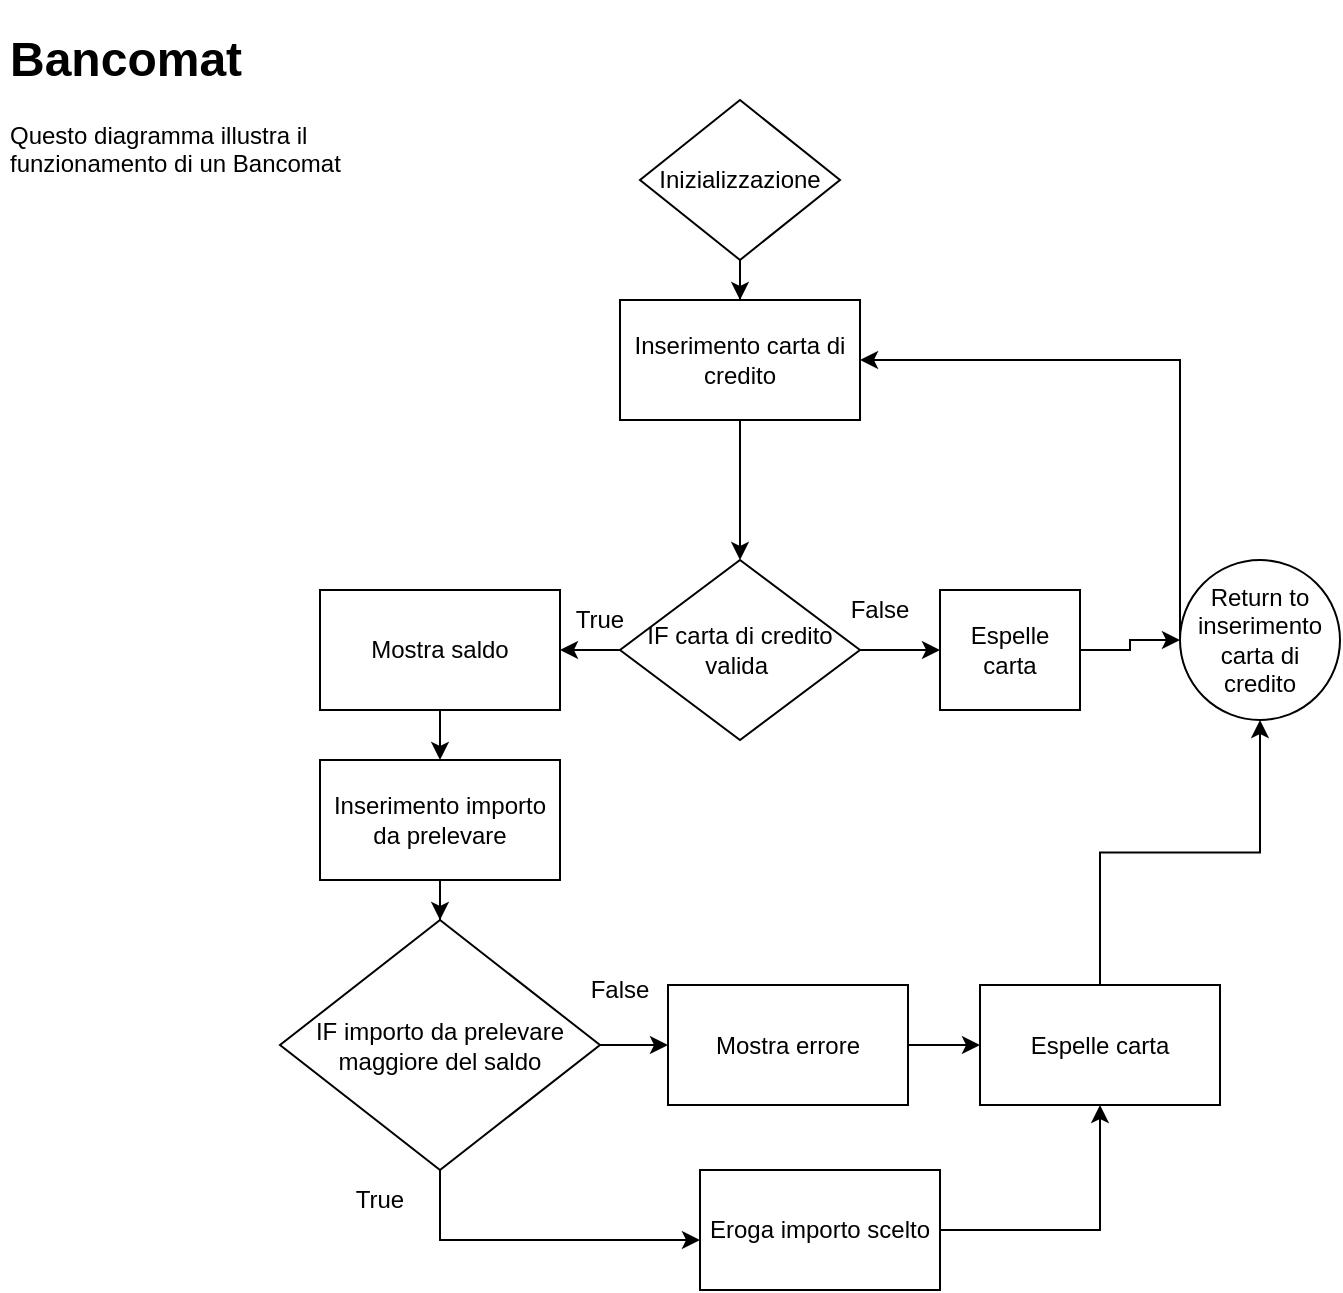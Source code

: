 <mxfile version="20.8.20" type="github">
  <diagram name="Bancomat" id="OkK-L5cvAEGoLuvfL7dE">
    <mxGraphModel dx="1393" dy="758" grid="1" gridSize="10" guides="1" tooltips="1" connect="1" arrows="1" fold="1" page="1" pageScale="1" pageWidth="827" pageHeight="1169" math="0" shadow="0">
      <root>
        <object label="" id="0">
          <mxCell />
        </object>
        <mxCell id="1" parent="0" />
        <mxCell id="rJ7GQQzaCErdZeEU_AVq-4" value="" style="edgeStyle=orthogonalEdgeStyle;rounded=0;orthogonalLoop=1;jettySize=auto;html=1;" parent="1" source="rJ7GQQzaCErdZeEU_AVq-2" target="rJ7GQQzaCErdZeEU_AVq-3" edge="1">
          <mxGeometry relative="1" as="geometry" />
        </mxCell>
        <mxCell id="rJ7GQQzaCErdZeEU_AVq-2" value="Inizializzazione" style="rhombus;whiteSpace=wrap;html=1;" parent="1" vertex="1">
          <mxGeometry x="340" y="70" width="100" height="80" as="geometry" />
        </mxCell>
        <mxCell id="rJ7GQQzaCErdZeEU_AVq-7" value="" style="edgeStyle=orthogonalEdgeStyle;rounded=0;orthogonalLoop=1;jettySize=auto;html=1;" parent="1" source="rJ7GQQzaCErdZeEU_AVq-3" target="rJ7GQQzaCErdZeEU_AVq-6" edge="1">
          <mxGeometry relative="1" as="geometry" />
        </mxCell>
        <mxCell id="rJ7GQQzaCErdZeEU_AVq-3" value="Inserimento carta di credito" style="whiteSpace=wrap;html=1;" parent="1" vertex="1">
          <mxGeometry x="330" y="170" width="120" height="60" as="geometry" />
        </mxCell>
        <mxCell id="rJ7GQQzaCErdZeEU_AVq-5" value="&lt;h1&gt;Bancomat&lt;/h1&gt;&lt;p&gt;Questo diagramma illustra il funzionamento di un Bancomat&lt;/p&gt;" style="text;html=1;strokeColor=none;fillColor=none;spacing=5;spacingTop=-20;whiteSpace=wrap;overflow=hidden;rounded=0;" parent="1" vertex="1">
          <mxGeometry x="20" y="30" width="190" height="120" as="geometry" />
        </mxCell>
        <mxCell id="rJ7GQQzaCErdZeEU_AVq-11" value="" style="edgeStyle=orthogonalEdgeStyle;rounded=0;orthogonalLoop=1;jettySize=auto;html=1;" parent="1" source="rJ7GQQzaCErdZeEU_AVq-6" target="rJ7GQQzaCErdZeEU_AVq-10" edge="1">
          <mxGeometry relative="1" as="geometry" />
        </mxCell>
        <mxCell id="rJ7GQQzaCErdZeEU_AVq-33" style="edgeStyle=orthogonalEdgeStyle;rounded=0;orthogonalLoop=1;jettySize=auto;html=1;exitX=1;exitY=0.5;exitDx=0;exitDy=0;entryX=0;entryY=0.5;entryDx=0;entryDy=0;" parent="1" source="rJ7GQQzaCErdZeEU_AVq-6" target="rJ7GQQzaCErdZeEU_AVq-32" edge="1">
          <mxGeometry relative="1" as="geometry" />
        </mxCell>
        <mxCell id="rJ7GQQzaCErdZeEU_AVq-6" value="IF carta di credito valida&amp;nbsp;" style="rhombus;whiteSpace=wrap;html=1;" parent="1" vertex="1">
          <mxGeometry x="330" y="300" width="120" height="90" as="geometry" />
        </mxCell>
        <mxCell id="rJ7GQQzaCErdZeEU_AVq-17" value="" style="edgeStyle=orthogonalEdgeStyle;rounded=0;orthogonalLoop=1;jettySize=auto;html=1;" parent="1" source="rJ7GQQzaCErdZeEU_AVq-10" target="rJ7GQQzaCErdZeEU_AVq-16" edge="1">
          <mxGeometry relative="1" as="geometry" />
        </mxCell>
        <mxCell id="rJ7GQQzaCErdZeEU_AVq-10" value="Mostra saldo" style="whiteSpace=wrap;html=1;" parent="1" vertex="1">
          <mxGeometry x="180" y="315" width="120" height="60" as="geometry" />
        </mxCell>
        <mxCell id="rJ7GQQzaCErdZeEU_AVq-14" style="edgeStyle=orthogonalEdgeStyle;rounded=0;orthogonalLoop=1;jettySize=auto;html=1;entryX=1;entryY=0.5;entryDx=0;entryDy=0;" parent="1" source="rJ7GQQzaCErdZeEU_AVq-12" target="rJ7GQQzaCErdZeEU_AVq-3" edge="1">
          <mxGeometry relative="1" as="geometry">
            <mxPoint x="590" y="200" as="targetPoint" />
            <Array as="points">
              <mxPoint x="610" y="200" />
            </Array>
          </mxGeometry>
        </mxCell>
        <mxCell id="rJ7GQQzaCErdZeEU_AVq-12" value="Return to inserimento carta di credito" style="ellipse;whiteSpace=wrap;html=1;" parent="1" vertex="1">
          <mxGeometry x="610" y="300" width="80" height="80" as="geometry" />
        </mxCell>
        <mxCell id="rJ7GQQzaCErdZeEU_AVq-20" value="" style="edgeStyle=orthogonalEdgeStyle;rounded=0;orthogonalLoop=1;jettySize=auto;html=1;" parent="1" source="rJ7GQQzaCErdZeEU_AVq-16" target="rJ7GQQzaCErdZeEU_AVq-19" edge="1">
          <mxGeometry relative="1" as="geometry" />
        </mxCell>
        <mxCell id="rJ7GQQzaCErdZeEU_AVq-16" value="Inserimento importo da prelevare" style="whiteSpace=wrap;html=1;" parent="1" vertex="1">
          <mxGeometry x="180" y="400" width="120" height="60" as="geometry" />
        </mxCell>
        <mxCell id="rJ7GQQzaCErdZeEU_AVq-22" value="" style="edgeStyle=orthogonalEdgeStyle;rounded=0;orthogonalLoop=1;jettySize=auto;html=1;" parent="1" source="rJ7GQQzaCErdZeEU_AVq-19" target="rJ7GQQzaCErdZeEU_AVq-21" edge="1">
          <mxGeometry relative="1" as="geometry">
            <Array as="points">
              <mxPoint x="240" y="640" />
            </Array>
          </mxGeometry>
        </mxCell>
        <mxCell id="rJ7GQQzaCErdZeEU_AVq-28" value="" style="edgeStyle=orthogonalEdgeStyle;rounded=0;orthogonalLoop=1;jettySize=auto;html=1;" parent="1" source="rJ7GQQzaCErdZeEU_AVq-19" target="rJ7GQQzaCErdZeEU_AVq-27" edge="1">
          <mxGeometry relative="1" as="geometry" />
        </mxCell>
        <mxCell id="rJ7GQQzaCErdZeEU_AVq-19" value="IF importo da prelevare maggiore del saldo" style="rhombus;whiteSpace=wrap;html=1;" parent="1" vertex="1">
          <mxGeometry x="160" y="480" width="160" height="125" as="geometry" />
        </mxCell>
        <mxCell id="rJ7GQQzaCErdZeEU_AVq-36" style="edgeStyle=orthogonalEdgeStyle;rounded=0;orthogonalLoop=1;jettySize=auto;html=1;entryX=0.5;entryY=1;entryDx=0;entryDy=0;" parent="1" source="rJ7GQQzaCErdZeEU_AVq-21" target="rJ7GQQzaCErdZeEU_AVq-29" edge="1">
          <mxGeometry relative="1" as="geometry" />
        </mxCell>
        <mxCell id="rJ7GQQzaCErdZeEU_AVq-21" value="Eroga importo scelto" style="whiteSpace=wrap;html=1;" parent="1" vertex="1">
          <mxGeometry x="370" y="605" width="120" height="60" as="geometry" />
        </mxCell>
        <mxCell id="rJ7GQQzaCErdZeEU_AVq-23" value="True" style="text;html=1;strokeColor=none;fillColor=none;align=center;verticalAlign=middle;whiteSpace=wrap;rounded=0;" parent="1" vertex="1">
          <mxGeometry x="290" y="315" width="60" height="30" as="geometry" />
        </mxCell>
        <mxCell id="rJ7GQQzaCErdZeEU_AVq-24" value="False" style="text;html=1;strokeColor=none;fillColor=none;align=center;verticalAlign=middle;whiteSpace=wrap;rounded=0;" parent="1" vertex="1">
          <mxGeometry x="430" y="310" width="60" height="30" as="geometry" />
        </mxCell>
        <mxCell id="rJ7GQQzaCErdZeEU_AVq-25" value="True" style="text;html=1;strokeColor=none;fillColor=none;align=center;verticalAlign=middle;whiteSpace=wrap;rounded=0;" parent="1" vertex="1">
          <mxGeometry x="180" y="605" width="60" height="30" as="geometry" />
        </mxCell>
        <mxCell id="rJ7GQQzaCErdZeEU_AVq-26" value="False" style="text;html=1;strokeColor=none;fillColor=none;align=center;verticalAlign=middle;whiteSpace=wrap;rounded=0;" parent="1" vertex="1">
          <mxGeometry x="300" y="500" width="60" height="30" as="geometry" />
        </mxCell>
        <mxCell id="rJ7GQQzaCErdZeEU_AVq-30" value="" style="edgeStyle=orthogonalEdgeStyle;rounded=0;orthogonalLoop=1;jettySize=auto;html=1;" parent="1" source="rJ7GQQzaCErdZeEU_AVq-27" target="rJ7GQQzaCErdZeEU_AVq-29" edge="1">
          <mxGeometry relative="1" as="geometry" />
        </mxCell>
        <mxCell id="rJ7GQQzaCErdZeEU_AVq-27" value="Mostra errore" style="whiteSpace=wrap;html=1;" parent="1" vertex="1">
          <mxGeometry x="354" y="512.5" width="120" height="60" as="geometry" />
        </mxCell>
        <mxCell id="rJ7GQQzaCErdZeEU_AVq-35" style="edgeStyle=orthogonalEdgeStyle;rounded=0;orthogonalLoop=1;jettySize=auto;html=1;entryX=0.5;entryY=1;entryDx=0;entryDy=0;" parent="1" source="rJ7GQQzaCErdZeEU_AVq-29" target="rJ7GQQzaCErdZeEU_AVq-12" edge="1">
          <mxGeometry relative="1" as="geometry" />
        </mxCell>
        <mxCell id="rJ7GQQzaCErdZeEU_AVq-29" value="Espelle carta" style="whiteSpace=wrap;html=1;" parent="1" vertex="1">
          <mxGeometry x="510" y="512.5" width="120" height="60" as="geometry" />
        </mxCell>
        <mxCell id="rJ7GQQzaCErdZeEU_AVq-34" style="edgeStyle=orthogonalEdgeStyle;rounded=0;orthogonalLoop=1;jettySize=auto;html=1;" parent="1" source="rJ7GQQzaCErdZeEU_AVq-32" target="rJ7GQQzaCErdZeEU_AVq-12" edge="1">
          <mxGeometry relative="1" as="geometry" />
        </mxCell>
        <mxCell id="rJ7GQQzaCErdZeEU_AVq-32" value="Espelle carta" style="whiteSpace=wrap;html=1;" parent="1" vertex="1">
          <mxGeometry x="490" y="315" width="70" height="60" as="geometry" />
        </mxCell>
      </root>
    </mxGraphModel>
  </diagram>
</mxfile>
